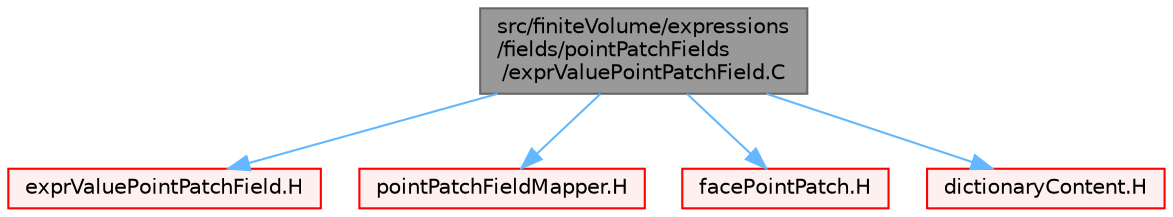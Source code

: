 digraph "src/finiteVolume/expressions/fields/pointPatchFields/exprValuePointPatchField.C"
{
 // LATEX_PDF_SIZE
  bgcolor="transparent";
  edge [fontname=Helvetica,fontsize=10,labelfontname=Helvetica,labelfontsize=10];
  node [fontname=Helvetica,fontsize=10,shape=box,height=0.2,width=0.4];
  Node1 [id="Node000001",label="src/finiteVolume/expressions\l/fields/pointPatchFields\l/exprValuePointPatchField.C",height=0.2,width=0.4,color="gray40", fillcolor="grey60", style="filled", fontcolor="black",tooltip=" "];
  Node1 -> Node2 [id="edge1_Node000001_Node000002",color="steelblue1",style="solid",tooltip=" "];
  Node2 [id="Node000002",label="exprValuePointPatchField.H",height=0.2,width=0.4,color="red", fillcolor="#FFF0F0", style="filled",URL="$exprValuePointPatchField_8H.html",tooltip=" "];
  Node1 -> Node447 [id="edge2_Node000001_Node000447",color="steelblue1",style="solid",tooltip=" "];
  Node447 [id="Node000447",label="pointPatchFieldMapper.H",height=0.2,width=0.4,color="red", fillcolor="#FFF0F0", style="filled",URL="$pointPatchFieldMapper_8H.html",tooltip=" "];
  Node1 -> Node448 [id="edge3_Node000001_Node000448",color="steelblue1",style="solid",tooltip=" "];
  Node448 [id="Node000448",label="facePointPatch.H",height=0.2,width=0.4,color="red", fillcolor="#FFF0F0", style="filled",URL="$facePointPatch_8H.html",tooltip=" "];
  Node1 -> Node449 [id="edge4_Node000001_Node000449",color="steelblue1",style="solid",tooltip=" "];
  Node449 [id="Node000449",label="dictionaryContent.H",height=0.2,width=0.4,color="red", fillcolor="#FFF0F0", style="filled",URL="$dictionaryContent_8H.html",tooltip=" "];
}

